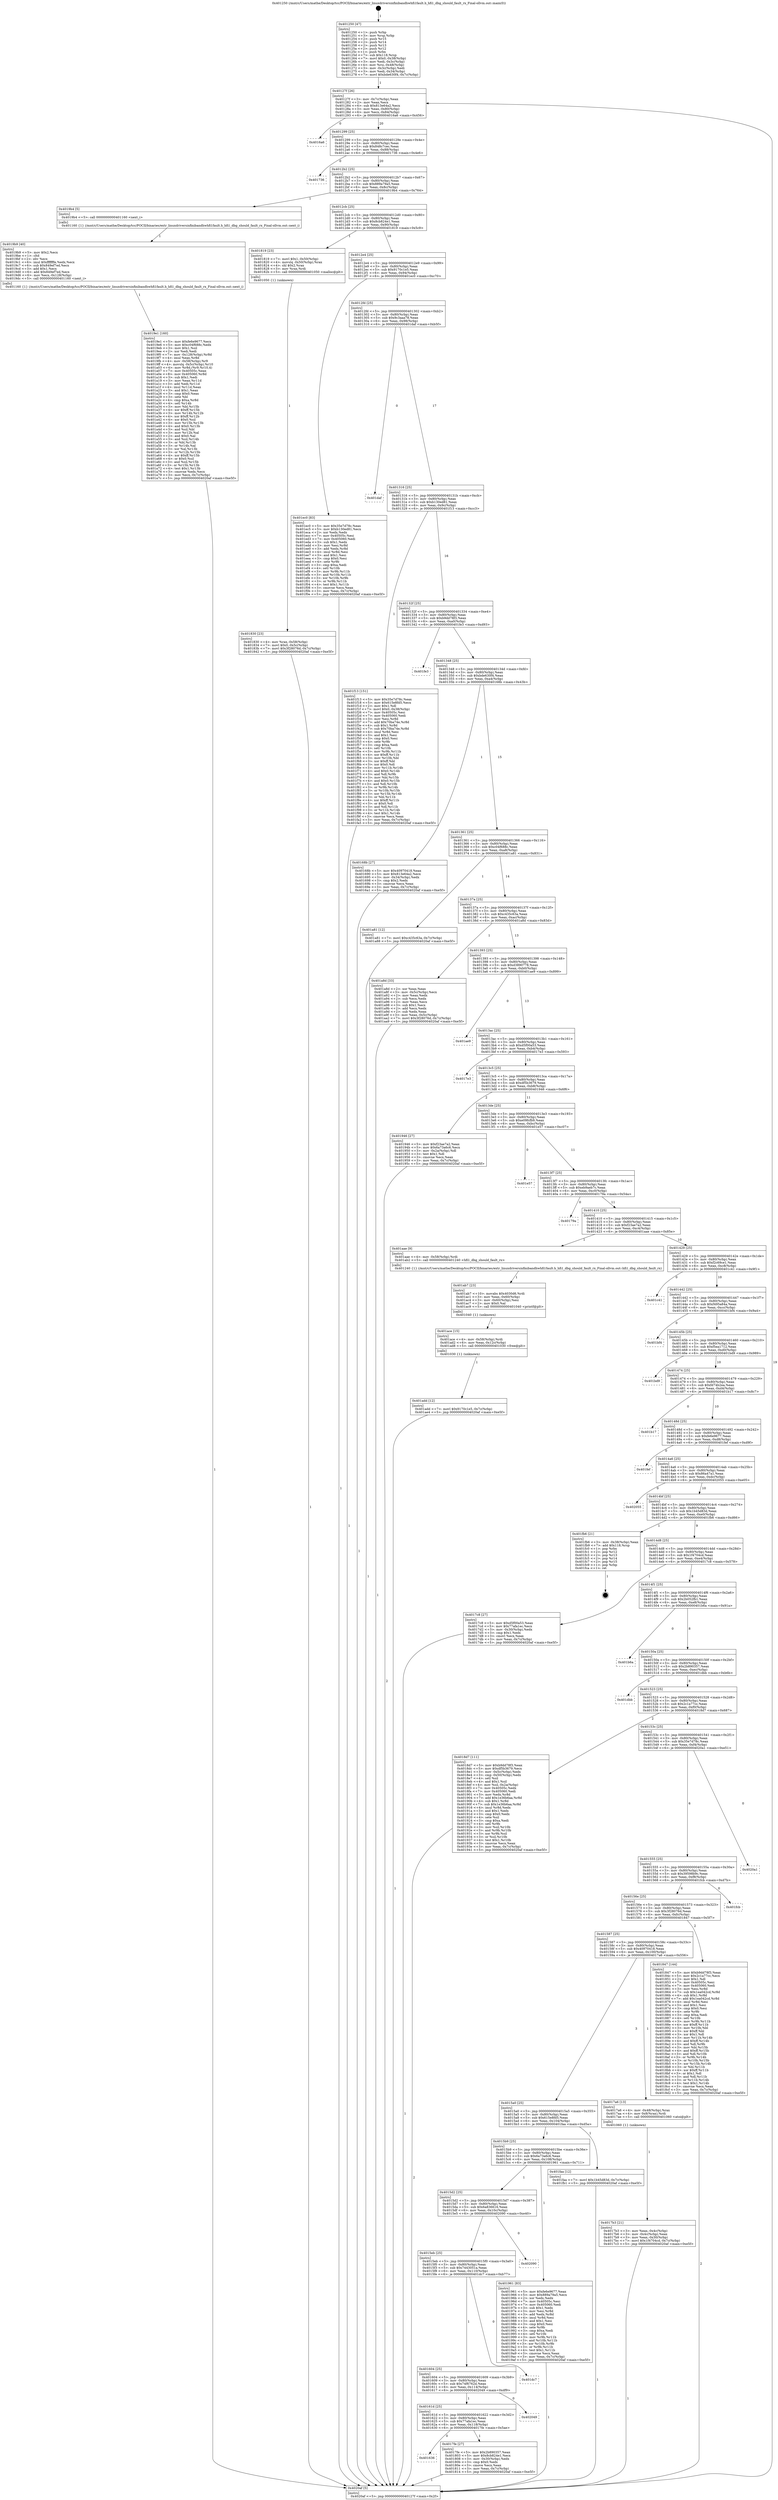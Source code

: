 digraph "0x401250" {
  label = "0x401250 (/mnt/c/Users/mathe/Desktop/tcc/POCII/binaries/extr_linuxdriversinfinibandhwhfi1fault.h_hfi1_dbg_should_fault_rx_Final-ollvm.out::main(0))"
  labelloc = "t"
  node[shape=record]

  Entry [label="",width=0.3,height=0.3,shape=circle,fillcolor=black,style=filled]
  "0x40127f" [label="{
     0x40127f [26]\l
     | [instrs]\l
     &nbsp;&nbsp;0x40127f \<+3\>: mov -0x7c(%rbp),%eax\l
     &nbsp;&nbsp;0x401282 \<+2\>: mov %eax,%ecx\l
     &nbsp;&nbsp;0x401284 \<+6\>: sub $0x813e64a2,%ecx\l
     &nbsp;&nbsp;0x40128a \<+3\>: mov %eax,-0x80(%rbp)\l
     &nbsp;&nbsp;0x40128d \<+6\>: mov %ecx,-0x84(%rbp)\l
     &nbsp;&nbsp;0x401293 \<+6\>: je 00000000004016a6 \<main+0x456\>\l
  }"]
  "0x4016a6" [label="{
     0x4016a6\l
  }", style=dashed]
  "0x401299" [label="{
     0x401299 [25]\l
     | [instrs]\l
     &nbsp;&nbsp;0x401299 \<+5\>: jmp 000000000040129e \<main+0x4e\>\l
     &nbsp;&nbsp;0x40129e \<+3\>: mov -0x80(%rbp),%eax\l
     &nbsp;&nbsp;0x4012a1 \<+5\>: sub $0x848c7cec,%eax\l
     &nbsp;&nbsp;0x4012a6 \<+6\>: mov %eax,-0x88(%rbp)\l
     &nbsp;&nbsp;0x4012ac \<+6\>: je 0000000000401736 \<main+0x4e6\>\l
  }"]
  Exit [label="",width=0.3,height=0.3,shape=circle,fillcolor=black,style=filled,peripheries=2]
  "0x401736" [label="{
     0x401736\l
  }", style=dashed]
  "0x4012b2" [label="{
     0x4012b2 [25]\l
     | [instrs]\l
     &nbsp;&nbsp;0x4012b2 \<+5\>: jmp 00000000004012b7 \<main+0x67\>\l
     &nbsp;&nbsp;0x4012b7 \<+3\>: mov -0x80(%rbp),%eax\l
     &nbsp;&nbsp;0x4012ba \<+5\>: sub $0x889a79a5,%eax\l
     &nbsp;&nbsp;0x4012bf \<+6\>: mov %eax,-0x8c(%rbp)\l
     &nbsp;&nbsp;0x4012c5 \<+6\>: je 00000000004019b4 \<main+0x764\>\l
  }"]
  "0x401add" [label="{
     0x401add [12]\l
     | [instrs]\l
     &nbsp;&nbsp;0x401add \<+7\>: movl $0x9170c1e5,-0x7c(%rbp)\l
     &nbsp;&nbsp;0x401ae4 \<+5\>: jmp 00000000004020af \<main+0xe5f\>\l
  }"]
  "0x4019b4" [label="{
     0x4019b4 [5]\l
     | [instrs]\l
     &nbsp;&nbsp;0x4019b4 \<+5\>: call 0000000000401160 \<next_i\>\l
     | [calls]\l
     &nbsp;&nbsp;0x401160 \{1\} (/mnt/c/Users/mathe/Desktop/tcc/POCII/binaries/extr_linuxdriversinfinibandhwhfi1fault.h_hfi1_dbg_should_fault_rx_Final-ollvm.out::next_i)\l
  }"]
  "0x4012cb" [label="{
     0x4012cb [25]\l
     | [instrs]\l
     &nbsp;&nbsp;0x4012cb \<+5\>: jmp 00000000004012d0 \<main+0x80\>\l
     &nbsp;&nbsp;0x4012d0 \<+3\>: mov -0x80(%rbp),%eax\l
     &nbsp;&nbsp;0x4012d3 \<+5\>: sub $0x8cb824e1,%eax\l
     &nbsp;&nbsp;0x4012d8 \<+6\>: mov %eax,-0x90(%rbp)\l
     &nbsp;&nbsp;0x4012de \<+6\>: je 0000000000401819 \<main+0x5c9\>\l
  }"]
  "0x401ace" [label="{
     0x401ace [15]\l
     | [instrs]\l
     &nbsp;&nbsp;0x401ace \<+4\>: mov -0x58(%rbp),%rdi\l
     &nbsp;&nbsp;0x401ad2 \<+6\>: mov %eax,-0x12c(%rbp)\l
     &nbsp;&nbsp;0x401ad8 \<+5\>: call 0000000000401030 \<free@plt\>\l
     | [calls]\l
     &nbsp;&nbsp;0x401030 \{1\} (unknown)\l
  }"]
  "0x401819" [label="{
     0x401819 [23]\l
     | [instrs]\l
     &nbsp;&nbsp;0x401819 \<+7\>: movl $0x1,-0x50(%rbp)\l
     &nbsp;&nbsp;0x401820 \<+4\>: movslq -0x50(%rbp),%rax\l
     &nbsp;&nbsp;0x401824 \<+4\>: shl $0x2,%rax\l
     &nbsp;&nbsp;0x401828 \<+3\>: mov %rax,%rdi\l
     &nbsp;&nbsp;0x40182b \<+5\>: call 0000000000401050 \<malloc@plt\>\l
     | [calls]\l
     &nbsp;&nbsp;0x401050 \{1\} (unknown)\l
  }"]
  "0x4012e4" [label="{
     0x4012e4 [25]\l
     | [instrs]\l
     &nbsp;&nbsp;0x4012e4 \<+5\>: jmp 00000000004012e9 \<main+0x99\>\l
     &nbsp;&nbsp;0x4012e9 \<+3\>: mov -0x80(%rbp),%eax\l
     &nbsp;&nbsp;0x4012ec \<+5\>: sub $0x9170c1e5,%eax\l
     &nbsp;&nbsp;0x4012f1 \<+6\>: mov %eax,-0x94(%rbp)\l
     &nbsp;&nbsp;0x4012f7 \<+6\>: je 0000000000401ec0 \<main+0xc70\>\l
  }"]
  "0x401ab7" [label="{
     0x401ab7 [23]\l
     | [instrs]\l
     &nbsp;&nbsp;0x401ab7 \<+10\>: movabs $0x4030d6,%rdi\l
     &nbsp;&nbsp;0x401ac1 \<+3\>: mov %eax,-0x60(%rbp)\l
     &nbsp;&nbsp;0x401ac4 \<+3\>: mov -0x60(%rbp),%esi\l
     &nbsp;&nbsp;0x401ac7 \<+2\>: mov $0x0,%al\l
     &nbsp;&nbsp;0x401ac9 \<+5\>: call 0000000000401040 \<printf@plt\>\l
     | [calls]\l
     &nbsp;&nbsp;0x401040 \{1\} (unknown)\l
  }"]
  "0x401ec0" [label="{
     0x401ec0 [83]\l
     | [instrs]\l
     &nbsp;&nbsp;0x401ec0 \<+5\>: mov $0x35e7d78c,%eax\l
     &nbsp;&nbsp;0x401ec5 \<+5\>: mov $0xb130ed81,%ecx\l
     &nbsp;&nbsp;0x401eca \<+2\>: xor %edx,%edx\l
     &nbsp;&nbsp;0x401ecc \<+7\>: mov 0x40505c,%esi\l
     &nbsp;&nbsp;0x401ed3 \<+7\>: mov 0x405060,%edi\l
     &nbsp;&nbsp;0x401eda \<+3\>: sub $0x1,%edx\l
     &nbsp;&nbsp;0x401edd \<+3\>: mov %esi,%r8d\l
     &nbsp;&nbsp;0x401ee0 \<+3\>: add %edx,%r8d\l
     &nbsp;&nbsp;0x401ee3 \<+4\>: imul %r8d,%esi\l
     &nbsp;&nbsp;0x401ee7 \<+3\>: and $0x1,%esi\l
     &nbsp;&nbsp;0x401eea \<+3\>: cmp $0x0,%esi\l
     &nbsp;&nbsp;0x401eed \<+4\>: sete %r9b\l
     &nbsp;&nbsp;0x401ef1 \<+3\>: cmp $0xa,%edi\l
     &nbsp;&nbsp;0x401ef4 \<+4\>: setl %r10b\l
     &nbsp;&nbsp;0x401ef8 \<+3\>: mov %r9b,%r11b\l
     &nbsp;&nbsp;0x401efb \<+3\>: and %r10b,%r11b\l
     &nbsp;&nbsp;0x401efe \<+3\>: xor %r10b,%r9b\l
     &nbsp;&nbsp;0x401f01 \<+3\>: or %r9b,%r11b\l
     &nbsp;&nbsp;0x401f04 \<+4\>: test $0x1,%r11b\l
     &nbsp;&nbsp;0x401f08 \<+3\>: cmovne %ecx,%eax\l
     &nbsp;&nbsp;0x401f0b \<+3\>: mov %eax,-0x7c(%rbp)\l
     &nbsp;&nbsp;0x401f0e \<+5\>: jmp 00000000004020af \<main+0xe5f\>\l
  }"]
  "0x4012fd" [label="{
     0x4012fd [25]\l
     | [instrs]\l
     &nbsp;&nbsp;0x4012fd \<+5\>: jmp 0000000000401302 \<main+0xb2\>\l
     &nbsp;&nbsp;0x401302 \<+3\>: mov -0x80(%rbp),%eax\l
     &nbsp;&nbsp;0x401305 \<+5\>: sub $0x9c3aaa78,%eax\l
     &nbsp;&nbsp;0x40130a \<+6\>: mov %eax,-0x98(%rbp)\l
     &nbsp;&nbsp;0x401310 \<+6\>: je 0000000000401daf \<main+0xb5f\>\l
  }"]
  "0x4019e1" [label="{
     0x4019e1 [160]\l
     | [instrs]\l
     &nbsp;&nbsp;0x4019e1 \<+5\>: mov $0xfe6e9677,%ecx\l
     &nbsp;&nbsp;0x4019e6 \<+5\>: mov $0xc04f688c,%edx\l
     &nbsp;&nbsp;0x4019eb \<+3\>: mov $0x1,%sil\l
     &nbsp;&nbsp;0x4019ee \<+2\>: xor %edi,%edi\l
     &nbsp;&nbsp;0x4019f0 \<+7\>: mov -0x128(%rbp),%r8d\l
     &nbsp;&nbsp;0x4019f7 \<+4\>: imul %eax,%r8d\l
     &nbsp;&nbsp;0x4019fb \<+4\>: mov -0x58(%rbp),%r9\l
     &nbsp;&nbsp;0x4019ff \<+4\>: movslq -0x5c(%rbp),%r10\l
     &nbsp;&nbsp;0x401a03 \<+4\>: mov %r8d,(%r9,%r10,4)\l
     &nbsp;&nbsp;0x401a07 \<+7\>: mov 0x40505c,%eax\l
     &nbsp;&nbsp;0x401a0e \<+8\>: mov 0x405060,%r8d\l
     &nbsp;&nbsp;0x401a16 \<+3\>: sub $0x1,%edi\l
     &nbsp;&nbsp;0x401a19 \<+3\>: mov %eax,%r11d\l
     &nbsp;&nbsp;0x401a1c \<+3\>: add %edi,%r11d\l
     &nbsp;&nbsp;0x401a1f \<+4\>: imul %r11d,%eax\l
     &nbsp;&nbsp;0x401a23 \<+3\>: and $0x1,%eax\l
     &nbsp;&nbsp;0x401a26 \<+3\>: cmp $0x0,%eax\l
     &nbsp;&nbsp;0x401a29 \<+3\>: sete %bl\l
     &nbsp;&nbsp;0x401a2c \<+4\>: cmp $0xa,%r8d\l
     &nbsp;&nbsp;0x401a30 \<+4\>: setl %r14b\l
     &nbsp;&nbsp;0x401a34 \<+3\>: mov %bl,%r15b\l
     &nbsp;&nbsp;0x401a37 \<+4\>: xor $0xff,%r15b\l
     &nbsp;&nbsp;0x401a3b \<+3\>: mov %r14b,%r12b\l
     &nbsp;&nbsp;0x401a3e \<+4\>: xor $0xff,%r12b\l
     &nbsp;&nbsp;0x401a42 \<+4\>: xor $0x0,%sil\l
     &nbsp;&nbsp;0x401a46 \<+3\>: mov %r15b,%r13b\l
     &nbsp;&nbsp;0x401a49 \<+4\>: and $0x0,%r13b\l
     &nbsp;&nbsp;0x401a4d \<+3\>: and %sil,%bl\l
     &nbsp;&nbsp;0x401a50 \<+3\>: mov %r12b,%al\l
     &nbsp;&nbsp;0x401a53 \<+2\>: and $0x0,%al\l
     &nbsp;&nbsp;0x401a55 \<+3\>: and %sil,%r14b\l
     &nbsp;&nbsp;0x401a58 \<+3\>: or %bl,%r13b\l
     &nbsp;&nbsp;0x401a5b \<+3\>: or %r14b,%al\l
     &nbsp;&nbsp;0x401a5e \<+3\>: xor %al,%r13b\l
     &nbsp;&nbsp;0x401a61 \<+3\>: or %r12b,%r15b\l
     &nbsp;&nbsp;0x401a64 \<+4\>: xor $0xff,%r15b\l
     &nbsp;&nbsp;0x401a68 \<+4\>: or $0x0,%sil\l
     &nbsp;&nbsp;0x401a6c \<+3\>: and %sil,%r15b\l
     &nbsp;&nbsp;0x401a6f \<+3\>: or %r15b,%r13b\l
     &nbsp;&nbsp;0x401a72 \<+4\>: test $0x1,%r13b\l
     &nbsp;&nbsp;0x401a76 \<+3\>: cmovne %edx,%ecx\l
     &nbsp;&nbsp;0x401a79 \<+3\>: mov %ecx,-0x7c(%rbp)\l
     &nbsp;&nbsp;0x401a7c \<+5\>: jmp 00000000004020af \<main+0xe5f\>\l
  }"]
  "0x401daf" [label="{
     0x401daf\l
  }", style=dashed]
  "0x401316" [label="{
     0x401316 [25]\l
     | [instrs]\l
     &nbsp;&nbsp;0x401316 \<+5\>: jmp 000000000040131b \<main+0xcb\>\l
     &nbsp;&nbsp;0x40131b \<+3\>: mov -0x80(%rbp),%eax\l
     &nbsp;&nbsp;0x40131e \<+5\>: sub $0xb130ed81,%eax\l
     &nbsp;&nbsp;0x401323 \<+6\>: mov %eax,-0x9c(%rbp)\l
     &nbsp;&nbsp;0x401329 \<+6\>: je 0000000000401f13 \<main+0xcc3\>\l
  }"]
  "0x4019b9" [label="{
     0x4019b9 [40]\l
     | [instrs]\l
     &nbsp;&nbsp;0x4019b9 \<+5\>: mov $0x2,%ecx\l
     &nbsp;&nbsp;0x4019be \<+1\>: cltd\l
     &nbsp;&nbsp;0x4019bf \<+2\>: idiv %ecx\l
     &nbsp;&nbsp;0x4019c1 \<+6\>: imul $0xfffffffe,%edx,%ecx\l
     &nbsp;&nbsp;0x4019c7 \<+6\>: sub $0x849ef7ed,%ecx\l
     &nbsp;&nbsp;0x4019cd \<+3\>: add $0x1,%ecx\l
     &nbsp;&nbsp;0x4019d0 \<+6\>: add $0x849ef7ed,%ecx\l
     &nbsp;&nbsp;0x4019d6 \<+6\>: mov %ecx,-0x128(%rbp)\l
     &nbsp;&nbsp;0x4019dc \<+5\>: call 0000000000401160 \<next_i\>\l
     | [calls]\l
     &nbsp;&nbsp;0x401160 \{1\} (/mnt/c/Users/mathe/Desktop/tcc/POCII/binaries/extr_linuxdriversinfinibandhwhfi1fault.h_hfi1_dbg_should_fault_rx_Final-ollvm.out::next_i)\l
  }"]
  "0x401f13" [label="{
     0x401f13 [151]\l
     | [instrs]\l
     &nbsp;&nbsp;0x401f13 \<+5\>: mov $0x35e7d78c,%eax\l
     &nbsp;&nbsp;0x401f18 \<+5\>: mov $0x615e8fd5,%ecx\l
     &nbsp;&nbsp;0x401f1d \<+2\>: mov $0x1,%dl\l
     &nbsp;&nbsp;0x401f1f \<+7\>: movl $0x0,-0x38(%rbp)\l
     &nbsp;&nbsp;0x401f26 \<+7\>: mov 0x40505c,%esi\l
     &nbsp;&nbsp;0x401f2d \<+7\>: mov 0x405060,%edi\l
     &nbsp;&nbsp;0x401f34 \<+3\>: mov %esi,%r8d\l
     &nbsp;&nbsp;0x401f37 \<+7\>: add $0x70ba74e,%r8d\l
     &nbsp;&nbsp;0x401f3e \<+4\>: sub $0x1,%r8d\l
     &nbsp;&nbsp;0x401f42 \<+7\>: sub $0x70ba74e,%r8d\l
     &nbsp;&nbsp;0x401f49 \<+4\>: imul %r8d,%esi\l
     &nbsp;&nbsp;0x401f4d \<+3\>: and $0x1,%esi\l
     &nbsp;&nbsp;0x401f50 \<+3\>: cmp $0x0,%esi\l
     &nbsp;&nbsp;0x401f53 \<+4\>: sete %r9b\l
     &nbsp;&nbsp;0x401f57 \<+3\>: cmp $0xa,%edi\l
     &nbsp;&nbsp;0x401f5a \<+4\>: setl %r10b\l
     &nbsp;&nbsp;0x401f5e \<+3\>: mov %r9b,%r11b\l
     &nbsp;&nbsp;0x401f61 \<+4\>: xor $0xff,%r11b\l
     &nbsp;&nbsp;0x401f65 \<+3\>: mov %r10b,%bl\l
     &nbsp;&nbsp;0x401f68 \<+3\>: xor $0xff,%bl\l
     &nbsp;&nbsp;0x401f6b \<+3\>: xor $0x0,%dl\l
     &nbsp;&nbsp;0x401f6e \<+3\>: mov %r11b,%r14b\l
     &nbsp;&nbsp;0x401f71 \<+4\>: and $0x0,%r14b\l
     &nbsp;&nbsp;0x401f75 \<+3\>: and %dl,%r9b\l
     &nbsp;&nbsp;0x401f78 \<+3\>: mov %bl,%r15b\l
     &nbsp;&nbsp;0x401f7b \<+4\>: and $0x0,%r15b\l
     &nbsp;&nbsp;0x401f7f \<+3\>: and %dl,%r10b\l
     &nbsp;&nbsp;0x401f82 \<+3\>: or %r9b,%r14b\l
     &nbsp;&nbsp;0x401f85 \<+3\>: or %r10b,%r15b\l
     &nbsp;&nbsp;0x401f88 \<+3\>: xor %r15b,%r14b\l
     &nbsp;&nbsp;0x401f8b \<+3\>: or %bl,%r11b\l
     &nbsp;&nbsp;0x401f8e \<+4\>: xor $0xff,%r11b\l
     &nbsp;&nbsp;0x401f92 \<+3\>: or $0x0,%dl\l
     &nbsp;&nbsp;0x401f95 \<+3\>: and %dl,%r11b\l
     &nbsp;&nbsp;0x401f98 \<+3\>: or %r11b,%r14b\l
     &nbsp;&nbsp;0x401f9b \<+4\>: test $0x1,%r14b\l
     &nbsp;&nbsp;0x401f9f \<+3\>: cmovne %ecx,%eax\l
     &nbsp;&nbsp;0x401fa2 \<+3\>: mov %eax,-0x7c(%rbp)\l
     &nbsp;&nbsp;0x401fa5 \<+5\>: jmp 00000000004020af \<main+0xe5f\>\l
  }"]
  "0x40132f" [label="{
     0x40132f [25]\l
     | [instrs]\l
     &nbsp;&nbsp;0x40132f \<+5\>: jmp 0000000000401334 \<main+0xe4\>\l
     &nbsp;&nbsp;0x401334 \<+3\>: mov -0x80(%rbp),%eax\l
     &nbsp;&nbsp;0x401337 \<+5\>: sub $0xb9dd78f3,%eax\l
     &nbsp;&nbsp;0x40133c \<+6\>: mov %eax,-0xa0(%rbp)\l
     &nbsp;&nbsp;0x401342 \<+6\>: je 0000000000401fe3 \<main+0xd93\>\l
  }"]
  "0x401830" [label="{
     0x401830 [23]\l
     | [instrs]\l
     &nbsp;&nbsp;0x401830 \<+4\>: mov %rax,-0x58(%rbp)\l
     &nbsp;&nbsp;0x401834 \<+7\>: movl $0x0,-0x5c(%rbp)\l
     &nbsp;&nbsp;0x40183b \<+7\>: movl $0x3f28076d,-0x7c(%rbp)\l
     &nbsp;&nbsp;0x401842 \<+5\>: jmp 00000000004020af \<main+0xe5f\>\l
  }"]
  "0x401fe3" [label="{
     0x401fe3\l
  }", style=dashed]
  "0x401348" [label="{
     0x401348 [25]\l
     | [instrs]\l
     &nbsp;&nbsp;0x401348 \<+5\>: jmp 000000000040134d \<main+0xfd\>\l
     &nbsp;&nbsp;0x40134d \<+3\>: mov -0x80(%rbp),%eax\l
     &nbsp;&nbsp;0x401350 \<+5\>: sub $0xbde630f4,%eax\l
     &nbsp;&nbsp;0x401355 \<+6\>: mov %eax,-0xa4(%rbp)\l
     &nbsp;&nbsp;0x40135b \<+6\>: je 000000000040168b \<main+0x43b\>\l
  }"]
  "0x401636" [label="{
     0x401636\l
  }", style=dashed]
  "0x40168b" [label="{
     0x40168b [27]\l
     | [instrs]\l
     &nbsp;&nbsp;0x40168b \<+5\>: mov $0x40970418,%eax\l
     &nbsp;&nbsp;0x401690 \<+5\>: mov $0x813e64a2,%ecx\l
     &nbsp;&nbsp;0x401695 \<+3\>: mov -0x34(%rbp),%edx\l
     &nbsp;&nbsp;0x401698 \<+3\>: cmp $0x2,%edx\l
     &nbsp;&nbsp;0x40169b \<+3\>: cmovne %ecx,%eax\l
     &nbsp;&nbsp;0x40169e \<+3\>: mov %eax,-0x7c(%rbp)\l
     &nbsp;&nbsp;0x4016a1 \<+5\>: jmp 00000000004020af \<main+0xe5f\>\l
  }"]
  "0x401361" [label="{
     0x401361 [25]\l
     | [instrs]\l
     &nbsp;&nbsp;0x401361 \<+5\>: jmp 0000000000401366 \<main+0x116\>\l
     &nbsp;&nbsp;0x401366 \<+3\>: mov -0x80(%rbp),%eax\l
     &nbsp;&nbsp;0x401369 \<+5\>: sub $0xc04f688c,%eax\l
     &nbsp;&nbsp;0x40136e \<+6\>: mov %eax,-0xa8(%rbp)\l
     &nbsp;&nbsp;0x401374 \<+6\>: je 0000000000401a81 \<main+0x831\>\l
  }"]
  "0x4020af" [label="{
     0x4020af [5]\l
     | [instrs]\l
     &nbsp;&nbsp;0x4020af \<+5\>: jmp 000000000040127f \<main+0x2f\>\l
  }"]
  "0x401250" [label="{
     0x401250 [47]\l
     | [instrs]\l
     &nbsp;&nbsp;0x401250 \<+1\>: push %rbp\l
     &nbsp;&nbsp;0x401251 \<+3\>: mov %rsp,%rbp\l
     &nbsp;&nbsp;0x401254 \<+2\>: push %r15\l
     &nbsp;&nbsp;0x401256 \<+2\>: push %r14\l
     &nbsp;&nbsp;0x401258 \<+2\>: push %r13\l
     &nbsp;&nbsp;0x40125a \<+2\>: push %r12\l
     &nbsp;&nbsp;0x40125c \<+1\>: push %rbx\l
     &nbsp;&nbsp;0x40125d \<+7\>: sub $0x118,%rsp\l
     &nbsp;&nbsp;0x401264 \<+7\>: movl $0x0,-0x38(%rbp)\l
     &nbsp;&nbsp;0x40126b \<+3\>: mov %edi,-0x3c(%rbp)\l
     &nbsp;&nbsp;0x40126e \<+4\>: mov %rsi,-0x48(%rbp)\l
     &nbsp;&nbsp;0x401272 \<+3\>: mov -0x3c(%rbp),%edi\l
     &nbsp;&nbsp;0x401275 \<+3\>: mov %edi,-0x34(%rbp)\l
     &nbsp;&nbsp;0x401278 \<+7\>: movl $0xbde630f4,-0x7c(%rbp)\l
  }"]
  "0x4017fe" [label="{
     0x4017fe [27]\l
     | [instrs]\l
     &nbsp;&nbsp;0x4017fe \<+5\>: mov $0x2b890357,%eax\l
     &nbsp;&nbsp;0x401803 \<+5\>: mov $0x8cb824e1,%ecx\l
     &nbsp;&nbsp;0x401808 \<+3\>: mov -0x30(%rbp),%edx\l
     &nbsp;&nbsp;0x40180b \<+3\>: cmp $0x0,%edx\l
     &nbsp;&nbsp;0x40180e \<+3\>: cmove %ecx,%eax\l
     &nbsp;&nbsp;0x401811 \<+3\>: mov %eax,-0x7c(%rbp)\l
     &nbsp;&nbsp;0x401814 \<+5\>: jmp 00000000004020af \<main+0xe5f\>\l
  }"]
  "0x401a81" [label="{
     0x401a81 [12]\l
     | [instrs]\l
     &nbsp;&nbsp;0x401a81 \<+7\>: movl $0xc435c63a,-0x7c(%rbp)\l
     &nbsp;&nbsp;0x401a88 \<+5\>: jmp 00000000004020af \<main+0xe5f\>\l
  }"]
  "0x40137a" [label="{
     0x40137a [25]\l
     | [instrs]\l
     &nbsp;&nbsp;0x40137a \<+5\>: jmp 000000000040137f \<main+0x12f\>\l
     &nbsp;&nbsp;0x40137f \<+3\>: mov -0x80(%rbp),%eax\l
     &nbsp;&nbsp;0x401382 \<+5\>: sub $0xc435c63a,%eax\l
     &nbsp;&nbsp;0x401387 \<+6\>: mov %eax,-0xac(%rbp)\l
     &nbsp;&nbsp;0x40138d \<+6\>: je 0000000000401a8d \<main+0x83d\>\l
  }"]
  "0x40161d" [label="{
     0x40161d [25]\l
     | [instrs]\l
     &nbsp;&nbsp;0x40161d \<+5\>: jmp 0000000000401622 \<main+0x3d2\>\l
     &nbsp;&nbsp;0x401622 \<+3\>: mov -0x80(%rbp),%eax\l
     &nbsp;&nbsp;0x401625 \<+5\>: sub $0x77afa1ec,%eax\l
     &nbsp;&nbsp;0x40162a \<+6\>: mov %eax,-0x118(%rbp)\l
     &nbsp;&nbsp;0x401630 \<+6\>: je 00000000004017fe \<main+0x5ae\>\l
  }"]
  "0x401a8d" [label="{
     0x401a8d [33]\l
     | [instrs]\l
     &nbsp;&nbsp;0x401a8d \<+2\>: xor %eax,%eax\l
     &nbsp;&nbsp;0x401a8f \<+3\>: mov -0x5c(%rbp),%ecx\l
     &nbsp;&nbsp;0x401a92 \<+2\>: mov %eax,%edx\l
     &nbsp;&nbsp;0x401a94 \<+2\>: sub %ecx,%edx\l
     &nbsp;&nbsp;0x401a96 \<+2\>: mov %eax,%ecx\l
     &nbsp;&nbsp;0x401a98 \<+3\>: sub $0x1,%ecx\l
     &nbsp;&nbsp;0x401a9b \<+2\>: add %ecx,%edx\l
     &nbsp;&nbsp;0x401a9d \<+2\>: sub %edx,%eax\l
     &nbsp;&nbsp;0x401a9f \<+3\>: mov %eax,-0x5c(%rbp)\l
     &nbsp;&nbsp;0x401aa2 \<+7\>: movl $0x3f28076d,-0x7c(%rbp)\l
     &nbsp;&nbsp;0x401aa9 \<+5\>: jmp 00000000004020af \<main+0xe5f\>\l
  }"]
  "0x401393" [label="{
     0x401393 [25]\l
     | [instrs]\l
     &nbsp;&nbsp;0x401393 \<+5\>: jmp 0000000000401398 \<main+0x148\>\l
     &nbsp;&nbsp;0x401398 \<+3\>: mov -0x80(%rbp),%eax\l
     &nbsp;&nbsp;0x40139b \<+5\>: sub $0xd3890778,%eax\l
     &nbsp;&nbsp;0x4013a0 \<+6\>: mov %eax,-0xb0(%rbp)\l
     &nbsp;&nbsp;0x4013a6 \<+6\>: je 0000000000401ae9 \<main+0x899\>\l
  }"]
  "0x402049" [label="{
     0x402049\l
  }", style=dashed]
  "0x401ae9" [label="{
     0x401ae9\l
  }", style=dashed]
  "0x4013ac" [label="{
     0x4013ac [25]\l
     | [instrs]\l
     &nbsp;&nbsp;0x4013ac \<+5\>: jmp 00000000004013b1 \<main+0x161\>\l
     &nbsp;&nbsp;0x4013b1 \<+3\>: mov -0x80(%rbp),%eax\l
     &nbsp;&nbsp;0x4013b4 \<+5\>: sub $0xd5f00a53,%eax\l
     &nbsp;&nbsp;0x4013b9 \<+6\>: mov %eax,-0xb4(%rbp)\l
     &nbsp;&nbsp;0x4013bf \<+6\>: je 00000000004017e3 \<main+0x593\>\l
  }"]
  "0x401604" [label="{
     0x401604 [25]\l
     | [instrs]\l
     &nbsp;&nbsp;0x401604 \<+5\>: jmp 0000000000401609 \<main+0x3b9\>\l
     &nbsp;&nbsp;0x401609 \<+3\>: mov -0x80(%rbp),%eax\l
     &nbsp;&nbsp;0x40160c \<+5\>: sub $0x74f6762d,%eax\l
     &nbsp;&nbsp;0x401611 \<+6\>: mov %eax,-0x114(%rbp)\l
     &nbsp;&nbsp;0x401617 \<+6\>: je 0000000000402049 \<main+0xdf9\>\l
  }"]
  "0x4017e3" [label="{
     0x4017e3\l
  }", style=dashed]
  "0x4013c5" [label="{
     0x4013c5 [25]\l
     | [instrs]\l
     &nbsp;&nbsp;0x4013c5 \<+5\>: jmp 00000000004013ca \<main+0x17a\>\l
     &nbsp;&nbsp;0x4013ca \<+3\>: mov -0x80(%rbp),%eax\l
     &nbsp;&nbsp;0x4013cd \<+5\>: sub $0xdf5b3679,%eax\l
     &nbsp;&nbsp;0x4013d2 \<+6\>: mov %eax,-0xb8(%rbp)\l
     &nbsp;&nbsp;0x4013d8 \<+6\>: je 0000000000401946 \<main+0x6f6\>\l
  }"]
  "0x401dc7" [label="{
     0x401dc7\l
  }", style=dashed]
  "0x401946" [label="{
     0x401946 [27]\l
     | [instrs]\l
     &nbsp;&nbsp;0x401946 \<+5\>: mov $0xf23ae7a2,%eax\l
     &nbsp;&nbsp;0x40194b \<+5\>: mov $0x6a73a6c6,%ecx\l
     &nbsp;&nbsp;0x401950 \<+3\>: mov -0x2a(%rbp),%dl\l
     &nbsp;&nbsp;0x401953 \<+3\>: test $0x1,%dl\l
     &nbsp;&nbsp;0x401956 \<+3\>: cmovne %ecx,%eax\l
     &nbsp;&nbsp;0x401959 \<+3\>: mov %eax,-0x7c(%rbp)\l
     &nbsp;&nbsp;0x40195c \<+5\>: jmp 00000000004020af \<main+0xe5f\>\l
  }"]
  "0x4013de" [label="{
     0x4013de [25]\l
     | [instrs]\l
     &nbsp;&nbsp;0x4013de \<+5\>: jmp 00000000004013e3 \<main+0x193\>\l
     &nbsp;&nbsp;0x4013e3 \<+3\>: mov -0x80(%rbp),%eax\l
     &nbsp;&nbsp;0x4013e6 \<+5\>: sub $0xe09fcfb9,%eax\l
     &nbsp;&nbsp;0x4013eb \<+6\>: mov %eax,-0xbc(%rbp)\l
     &nbsp;&nbsp;0x4013f1 \<+6\>: je 0000000000401e57 \<main+0xc07\>\l
  }"]
  "0x4015eb" [label="{
     0x4015eb [25]\l
     | [instrs]\l
     &nbsp;&nbsp;0x4015eb \<+5\>: jmp 00000000004015f0 \<main+0x3a0\>\l
     &nbsp;&nbsp;0x4015f0 \<+3\>: mov -0x80(%rbp),%eax\l
     &nbsp;&nbsp;0x4015f3 \<+5\>: sub $0x7443051a,%eax\l
     &nbsp;&nbsp;0x4015f8 \<+6\>: mov %eax,-0x110(%rbp)\l
     &nbsp;&nbsp;0x4015fe \<+6\>: je 0000000000401dc7 \<main+0xb77\>\l
  }"]
  "0x401e57" [label="{
     0x401e57\l
  }", style=dashed]
  "0x4013f7" [label="{
     0x4013f7 [25]\l
     | [instrs]\l
     &nbsp;&nbsp;0x4013f7 \<+5\>: jmp 00000000004013fc \<main+0x1ac\>\l
     &nbsp;&nbsp;0x4013fc \<+3\>: mov -0x80(%rbp),%eax\l
     &nbsp;&nbsp;0x4013ff \<+5\>: sub $0xeb9aeb7c,%eax\l
     &nbsp;&nbsp;0x401404 \<+6\>: mov %eax,-0xc0(%rbp)\l
     &nbsp;&nbsp;0x40140a \<+6\>: je 000000000040179a \<main+0x54a\>\l
  }"]
  "0x402090" [label="{
     0x402090\l
  }", style=dashed]
  "0x40179a" [label="{
     0x40179a\l
  }", style=dashed]
  "0x401410" [label="{
     0x401410 [25]\l
     | [instrs]\l
     &nbsp;&nbsp;0x401410 \<+5\>: jmp 0000000000401415 \<main+0x1c5\>\l
     &nbsp;&nbsp;0x401415 \<+3\>: mov -0x80(%rbp),%eax\l
     &nbsp;&nbsp;0x401418 \<+5\>: sub $0xf23ae7a2,%eax\l
     &nbsp;&nbsp;0x40141d \<+6\>: mov %eax,-0xc4(%rbp)\l
     &nbsp;&nbsp;0x401423 \<+6\>: je 0000000000401aae \<main+0x85e\>\l
  }"]
  "0x4015d2" [label="{
     0x4015d2 [25]\l
     | [instrs]\l
     &nbsp;&nbsp;0x4015d2 \<+5\>: jmp 00000000004015d7 \<main+0x387\>\l
     &nbsp;&nbsp;0x4015d7 \<+3\>: mov -0x80(%rbp),%eax\l
     &nbsp;&nbsp;0x4015da \<+5\>: sub $0x6a836616,%eax\l
     &nbsp;&nbsp;0x4015df \<+6\>: mov %eax,-0x10c(%rbp)\l
     &nbsp;&nbsp;0x4015e5 \<+6\>: je 0000000000402090 \<main+0xe40\>\l
  }"]
  "0x401aae" [label="{
     0x401aae [9]\l
     | [instrs]\l
     &nbsp;&nbsp;0x401aae \<+4\>: mov -0x58(%rbp),%rdi\l
     &nbsp;&nbsp;0x401ab2 \<+5\>: call 0000000000401240 \<hfi1_dbg_should_fault_rx\>\l
     | [calls]\l
     &nbsp;&nbsp;0x401240 \{1\} (/mnt/c/Users/mathe/Desktop/tcc/POCII/binaries/extr_linuxdriversinfinibandhwhfi1fault.h_hfi1_dbg_should_fault_rx_Final-ollvm.out::hfi1_dbg_should_fault_rx)\l
  }"]
  "0x401429" [label="{
     0x401429 [25]\l
     | [instrs]\l
     &nbsp;&nbsp;0x401429 \<+5\>: jmp 000000000040142e \<main+0x1de\>\l
     &nbsp;&nbsp;0x40142e \<+3\>: mov -0x80(%rbp),%eax\l
     &nbsp;&nbsp;0x401431 \<+5\>: sub $0xf2c69ce1,%eax\l
     &nbsp;&nbsp;0x401436 \<+6\>: mov %eax,-0xc8(%rbp)\l
     &nbsp;&nbsp;0x40143c \<+6\>: je 0000000000401c41 \<main+0x9f1\>\l
  }"]
  "0x401961" [label="{
     0x401961 [83]\l
     | [instrs]\l
     &nbsp;&nbsp;0x401961 \<+5\>: mov $0xfe6e9677,%eax\l
     &nbsp;&nbsp;0x401966 \<+5\>: mov $0x889a79a5,%ecx\l
     &nbsp;&nbsp;0x40196b \<+2\>: xor %edx,%edx\l
     &nbsp;&nbsp;0x40196d \<+7\>: mov 0x40505c,%esi\l
     &nbsp;&nbsp;0x401974 \<+7\>: mov 0x405060,%edi\l
     &nbsp;&nbsp;0x40197b \<+3\>: sub $0x1,%edx\l
     &nbsp;&nbsp;0x40197e \<+3\>: mov %esi,%r8d\l
     &nbsp;&nbsp;0x401981 \<+3\>: add %edx,%r8d\l
     &nbsp;&nbsp;0x401984 \<+4\>: imul %r8d,%esi\l
     &nbsp;&nbsp;0x401988 \<+3\>: and $0x1,%esi\l
     &nbsp;&nbsp;0x40198b \<+3\>: cmp $0x0,%esi\l
     &nbsp;&nbsp;0x40198e \<+4\>: sete %r9b\l
     &nbsp;&nbsp;0x401992 \<+3\>: cmp $0xa,%edi\l
     &nbsp;&nbsp;0x401995 \<+4\>: setl %r10b\l
     &nbsp;&nbsp;0x401999 \<+3\>: mov %r9b,%r11b\l
     &nbsp;&nbsp;0x40199c \<+3\>: and %r10b,%r11b\l
     &nbsp;&nbsp;0x40199f \<+3\>: xor %r10b,%r9b\l
     &nbsp;&nbsp;0x4019a2 \<+3\>: or %r9b,%r11b\l
     &nbsp;&nbsp;0x4019a5 \<+4\>: test $0x1,%r11b\l
     &nbsp;&nbsp;0x4019a9 \<+3\>: cmovne %ecx,%eax\l
     &nbsp;&nbsp;0x4019ac \<+3\>: mov %eax,-0x7c(%rbp)\l
     &nbsp;&nbsp;0x4019af \<+5\>: jmp 00000000004020af \<main+0xe5f\>\l
  }"]
  "0x401c41" [label="{
     0x401c41\l
  }", style=dashed]
  "0x401442" [label="{
     0x401442 [25]\l
     | [instrs]\l
     &nbsp;&nbsp;0x401442 \<+5\>: jmp 0000000000401447 \<main+0x1f7\>\l
     &nbsp;&nbsp;0x401447 \<+3\>: mov -0x80(%rbp),%eax\l
     &nbsp;&nbsp;0x40144a \<+5\>: sub $0xf495a84a,%eax\l
     &nbsp;&nbsp;0x40144f \<+6\>: mov %eax,-0xcc(%rbp)\l
     &nbsp;&nbsp;0x401455 \<+6\>: je 0000000000401bf4 \<main+0x9a4\>\l
  }"]
  "0x4015b9" [label="{
     0x4015b9 [25]\l
     | [instrs]\l
     &nbsp;&nbsp;0x4015b9 \<+5\>: jmp 00000000004015be \<main+0x36e\>\l
     &nbsp;&nbsp;0x4015be \<+3\>: mov -0x80(%rbp),%eax\l
     &nbsp;&nbsp;0x4015c1 \<+5\>: sub $0x6a73a6c6,%eax\l
     &nbsp;&nbsp;0x4015c6 \<+6\>: mov %eax,-0x108(%rbp)\l
     &nbsp;&nbsp;0x4015cc \<+6\>: je 0000000000401961 \<main+0x711\>\l
  }"]
  "0x401bf4" [label="{
     0x401bf4\l
  }", style=dashed]
  "0x40145b" [label="{
     0x40145b [25]\l
     | [instrs]\l
     &nbsp;&nbsp;0x40145b \<+5\>: jmp 0000000000401460 \<main+0x210\>\l
     &nbsp;&nbsp;0x401460 \<+3\>: mov -0x80(%rbp),%eax\l
     &nbsp;&nbsp;0x401463 \<+5\>: sub $0xf5ea1712,%eax\l
     &nbsp;&nbsp;0x401468 \<+6\>: mov %eax,-0xd0(%rbp)\l
     &nbsp;&nbsp;0x40146e \<+6\>: je 0000000000401bd9 \<main+0x989\>\l
  }"]
  "0x401faa" [label="{
     0x401faa [12]\l
     | [instrs]\l
     &nbsp;&nbsp;0x401faa \<+7\>: movl $0x1b45d83d,-0x7c(%rbp)\l
     &nbsp;&nbsp;0x401fb1 \<+5\>: jmp 00000000004020af \<main+0xe5f\>\l
  }"]
  "0x401bd9" [label="{
     0x401bd9\l
  }", style=dashed]
  "0x401474" [label="{
     0x401474 [25]\l
     | [instrs]\l
     &nbsp;&nbsp;0x401474 \<+5\>: jmp 0000000000401479 \<main+0x229\>\l
     &nbsp;&nbsp;0x401479 \<+3\>: mov -0x80(%rbp),%eax\l
     &nbsp;&nbsp;0x40147c \<+5\>: sub $0xfd74b2ea,%eax\l
     &nbsp;&nbsp;0x401481 \<+6\>: mov %eax,-0xd4(%rbp)\l
     &nbsp;&nbsp;0x401487 \<+6\>: je 0000000000401b17 \<main+0x8c7\>\l
  }"]
  "0x4017b3" [label="{
     0x4017b3 [21]\l
     | [instrs]\l
     &nbsp;&nbsp;0x4017b3 \<+3\>: mov %eax,-0x4c(%rbp)\l
     &nbsp;&nbsp;0x4017b6 \<+3\>: mov -0x4c(%rbp),%eax\l
     &nbsp;&nbsp;0x4017b9 \<+3\>: mov %eax,-0x30(%rbp)\l
     &nbsp;&nbsp;0x4017bc \<+7\>: movl $0x1f4704cd,-0x7c(%rbp)\l
     &nbsp;&nbsp;0x4017c3 \<+5\>: jmp 00000000004020af \<main+0xe5f\>\l
  }"]
  "0x401b17" [label="{
     0x401b17\l
  }", style=dashed]
  "0x40148d" [label="{
     0x40148d [25]\l
     | [instrs]\l
     &nbsp;&nbsp;0x40148d \<+5\>: jmp 0000000000401492 \<main+0x242\>\l
     &nbsp;&nbsp;0x401492 \<+3\>: mov -0x80(%rbp),%eax\l
     &nbsp;&nbsp;0x401495 \<+5\>: sub $0xfe6e9677,%eax\l
     &nbsp;&nbsp;0x40149a \<+6\>: mov %eax,-0xd8(%rbp)\l
     &nbsp;&nbsp;0x4014a0 \<+6\>: je 0000000000401fef \<main+0xd9f\>\l
  }"]
  "0x4015a0" [label="{
     0x4015a0 [25]\l
     | [instrs]\l
     &nbsp;&nbsp;0x4015a0 \<+5\>: jmp 00000000004015a5 \<main+0x355\>\l
     &nbsp;&nbsp;0x4015a5 \<+3\>: mov -0x80(%rbp),%eax\l
     &nbsp;&nbsp;0x4015a8 \<+5\>: sub $0x615e8fd5,%eax\l
     &nbsp;&nbsp;0x4015ad \<+6\>: mov %eax,-0x104(%rbp)\l
     &nbsp;&nbsp;0x4015b3 \<+6\>: je 0000000000401faa \<main+0xd5a\>\l
  }"]
  "0x401fef" [label="{
     0x401fef\l
  }", style=dashed]
  "0x4014a6" [label="{
     0x4014a6 [25]\l
     | [instrs]\l
     &nbsp;&nbsp;0x4014a6 \<+5\>: jmp 00000000004014ab \<main+0x25b\>\l
     &nbsp;&nbsp;0x4014ab \<+3\>: mov -0x80(%rbp),%eax\l
     &nbsp;&nbsp;0x4014ae \<+5\>: sub $0x86a47a1,%eax\l
     &nbsp;&nbsp;0x4014b3 \<+6\>: mov %eax,-0xdc(%rbp)\l
     &nbsp;&nbsp;0x4014b9 \<+6\>: je 0000000000402055 \<main+0xe05\>\l
  }"]
  "0x4017a6" [label="{
     0x4017a6 [13]\l
     | [instrs]\l
     &nbsp;&nbsp;0x4017a6 \<+4\>: mov -0x48(%rbp),%rax\l
     &nbsp;&nbsp;0x4017aa \<+4\>: mov 0x8(%rax),%rdi\l
     &nbsp;&nbsp;0x4017ae \<+5\>: call 0000000000401060 \<atoi@plt\>\l
     | [calls]\l
     &nbsp;&nbsp;0x401060 \{1\} (unknown)\l
  }"]
  "0x402055" [label="{
     0x402055\l
  }", style=dashed]
  "0x4014bf" [label="{
     0x4014bf [25]\l
     | [instrs]\l
     &nbsp;&nbsp;0x4014bf \<+5\>: jmp 00000000004014c4 \<main+0x274\>\l
     &nbsp;&nbsp;0x4014c4 \<+3\>: mov -0x80(%rbp),%eax\l
     &nbsp;&nbsp;0x4014c7 \<+5\>: sub $0x1b45d83d,%eax\l
     &nbsp;&nbsp;0x4014cc \<+6\>: mov %eax,-0xe0(%rbp)\l
     &nbsp;&nbsp;0x4014d2 \<+6\>: je 0000000000401fb6 \<main+0xd66\>\l
  }"]
  "0x401587" [label="{
     0x401587 [25]\l
     | [instrs]\l
     &nbsp;&nbsp;0x401587 \<+5\>: jmp 000000000040158c \<main+0x33c\>\l
     &nbsp;&nbsp;0x40158c \<+3\>: mov -0x80(%rbp),%eax\l
     &nbsp;&nbsp;0x40158f \<+5\>: sub $0x40970418,%eax\l
     &nbsp;&nbsp;0x401594 \<+6\>: mov %eax,-0x100(%rbp)\l
     &nbsp;&nbsp;0x40159a \<+6\>: je 00000000004017a6 \<main+0x556\>\l
  }"]
  "0x401fb6" [label="{
     0x401fb6 [21]\l
     | [instrs]\l
     &nbsp;&nbsp;0x401fb6 \<+3\>: mov -0x38(%rbp),%eax\l
     &nbsp;&nbsp;0x401fb9 \<+7\>: add $0x118,%rsp\l
     &nbsp;&nbsp;0x401fc0 \<+1\>: pop %rbx\l
     &nbsp;&nbsp;0x401fc1 \<+2\>: pop %r12\l
     &nbsp;&nbsp;0x401fc3 \<+2\>: pop %r13\l
     &nbsp;&nbsp;0x401fc5 \<+2\>: pop %r14\l
     &nbsp;&nbsp;0x401fc7 \<+2\>: pop %r15\l
     &nbsp;&nbsp;0x401fc9 \<+1\>: pop %rbp\l
     &nbsp;&nbsp;0x401fca \<+1\>: ret\l
  }"]
  "0x4014d8" [label="{
     0x4014d8 [25]\l
     | [instrs]\l
     &nbsp;&nbsp;0x4014d8 \<+5\>: jmp 00000000004014dd \<main+0x28d\>\l
     &nbsp;&nbsp;0x4014dd \<+3\>: mov -0x80(%rbp),%eax\l
     &nbsp;&nbsp;0x4014e0 \<+5\>: sub $0x1f4704cd,%eax\l
     &nbsp;&nbsp;0x4014e5 \<+6\>: mov %eax,-0xe4(%rbp)\l
     &nbsp;&nbsp;0x4014eb \<+6\>: je 00000000004017c8 \<main+0x578\>\l
  }"]
  "0x401847" [label="{
     0x401847 [144]\l
     | [instrs]\l
     &nbsp;&nbsp;0x401847 \<+5\>: mov $0xb9dd78f3,%eax\l
     &nbsp;&nbsp;0x40184c \<+5\>: mov $0x2c1a77cc,%ecx\l
     &nbsp;&nbsp;0x401851 \<+2\>: mov $0x1,%dl\l
     &nbsp;&nbsp;0x401853 \<+7\>: mov 0x40505c,%esi\l
     &nbsp;&nbsp;0x40185a \<+7\>: mov 0x405060,%edi\l
     &nbsp;&nbsp;0x401861 \<+3\>: mov %esi,%r8d\l
     &nbsp;&nbsp;0x401864 \<+7\>: sub $0x1ea042cd,%r8d\l
     &nbsp;&nbsp;0x40186b \<+4\>: sub $0x1,%r8d\l
     &nbsp;&nbsp;0x40186f \<+7\>: add $0x1ea042cd,%r8d\l
     &nbsp;&nbsp;0x401876 \<+4\>: imul %r8d,%esi\l
     &nbsp;&nbsp;0x40187a \<+3\>: and $0x1,%esi\l
     &nbsp;&nbsp;0x40187d \<+3\>: cmp $0x0,%esi\l
     &nbsp;&nbsp;0x401880 \<+4\>: sete %r9b\l
     &nbsp;&nbsp;0x401884 \<+3\>: cmp $0xa,%edi\l
     &nbsp;&nbsp;0x401887 \<+4\>: setl %r10b\l
     &nbsp;&nbsp;0x40188b \<+3\>: mov %r9b,%r11b\l
     &nbsp;&nbsp;0x40188e \<+4\>: xor $0xff,%r11b\l
     &nbsp;&nbsp;0x401892 \<+3\>: mov %r10b,%bl\l
     &nbsp;&nbsp;0x401895 \<+3\>: xor $0xff,%bl\l
     &nbsp;&nbsp;0x401898 \<+3\>: xor $0x1,%dl\l
     &nbsp;&nbsp;0x40189b \<+3\>: mov %r11b,%r14b\l
     &nbsp;&nbsp;0x40189e \<+4\>: and $0xff,%r14b\l
     &nbsp;&nbsp;0x4018a2 \<+3\>: and %dl,%r9b\l
     &nbsp;&nbsp;0x4018a5 \<+3\>: mov %bl,%r15b\l
     &nbsp;&nbsp;0x4018a8 \<+4\>: and $0xff,%r15b\l
     &nbsp;&nbsp;0x4018ac \<+3\>: and %dl,%r10b\l
     &nbsp;&nbsp;0x4018af \<+3\>: or %r9b,%r14b\l
     &nbsp;&nbsp;0x4018b2 \<+3\>: or %r10b,%r15b\l
     &nbsp;&nbsp;0x4018b5 \<+3\>: xor %r15b,%r14b\l
     &nbsp;&nbsp;0x4018b8 \<+3\>: or %bl,%r11b\l
     &nbsp;&nbsp;0x4018bb \<+4\>: xor $0xff,%r11b\l
     &nbsp;&nbsp;0x4018bf \<+3\>: or $0x1,%dl\l
     &nbsp;&nbsp;0x4018c2 \<+3\>: and %dl,%r11b\l
     &nbsp;&nbsp;0x4018c5 \<+3\>: or %r11b,%r14b\l
     &nbsp;&nbsp;0x4018c8 \<+4\>: test $0x1,%r14b\l
     &nbsp;&nbsp;0x4018cc \<+3\>: cmovne %ecx,%eax\l
     &nbsp;&nbsp;0x4018cf \<+3\>: mov %eax,-0x7c(%rbp)\l
     &nbsp;&nbsp;0x4018d2 \<+5\>: jmp 00000000004020af \<main+0xe5f\>\l
  }"]
  "0x4017c8" [label="{
     0x4017c8 [27]\l
     | [instrs]\l
     &nbsp;&nbsp;0x4017c8 \<+5\>: mov $0xd5f00a53,%eax\l
     &nbsp;&nbsp;0x4017cd \<+5\>: mov $0x77afa1ec,%ecx\l
     &nbsp;&nbsp;0x4017d2 \<+3\>: mov -0x30(%rbp),%edx\l
     &nbsp;&nbsp;0x4017d5 \<+3\>: cmp $0x1,%edx\l
     &nbsp;&nbsp;0x4017d8 \<+3\>: cmovl %ecx,%eax\l
     &nbsp;&nbsp;0x4017db \<+3\>: mov %eax,-0x7c(%rbp)\l
     &nbsp;&nbsp;0x4017de \<+5\>: jmp 00000000004020af \<main+0xe5f\>\l
  }"]
  "0x4014f1" [label="{
     0x4014f1 [25]\l
     | [instrs]\l
     &nbsp;&nbsp;0x4014f1 \<+5\>: jmp 00000000004014f6 \<main+0x2a6\>\l
     &nbsp;&nbsp;0x4014f6 \<+3\>: mov -0x80(%rbp),%eax\l
     &nbsp;&nbsp;0x4014f9 \<+5\>: sub $0x2b052fb1,%eax\l
     &nbsp;&nbsp;0x4014fe \<+6\>: mov %eax,-0xe8(%rbp)\l
     &nbsp;&nbsp;0x401504 \<+6\>: je 0000000000401b6a \<main+0x91a\>\l
  }"]
  "0x40156e" [label="{
     0x40156e [25]\l
     | [instrs]\l
     &nbsp;&nbsp;0x40156e \<+5\>: jmp 0000000000401573 \<main+0x323\>\l
     &nbsp;&nbsp;0x401573 \<+3\>: mov -0x80(%rbp),%eax\l
     &nbsp;&nbsp;0x401576 \<+5\>: sub $0x3f28076d,%eax\l
     &nbsp;&nbsp;0x40157b \<+6\>: mov %eax,-0xfc(%rbp)\l
     &nbsp;&nbsp;0x401581 \<+6\>: je 0000000000401847 \<main+0x5f7\>\l
  }"]
  "0x401b6a" [label="{
     0x401b6a\l
  }", style=dashed]
  "0x40150a" [label="{
     0x40150a [25]\l
     | [instrs]\l
     &nbsp;&nbsp;0x40150a \<+5\>: jmp 000000000040150f \<main+0x2bf\>\l
     &nbsp;&nbsp;0x40150f \<+3\>: mov -0x80(%rbp),%eax\l
     &nbsp;&nbsp;0x401512 \<+5\>: sub $0x2b890357,%eax\l
     &nbsp;&nbsp;0x401517 \<+6\>: mov %eax,-0xec(%rbp)\l
     &nbsp;&nbsp;0x40151d \<+6\>: je 0000000000401dbb \<main+0xb6b\>\l
  }"]
  "0x401fcb" [label="{
     0x401fcb\l
  }", style=dashed]
  "0x401dbb" [label="{
     0x401dbb\l
  }", style=dashed]
  "0x401523" [label="{
     0x401523 [25]\l
     | [instrs]\l
     &nbsp;&nbsp;0x401523 \<+5\>: jmp 0000000000401528 \<main+0x2d8\>\l
     &nbsp;&nbsp;0x401528 \<+3\>: mov -0x80(%rbp),%eax\l
     &nbsp;&nbsp;0x40152b \<+5\>: sub $0x2c1a77cc,%eax\l
     &nbsp;&nbsp;0x401530 \<+6\>: mov %eax,-0xf0(%rbp)\l
     &nbsp;&nbsp;0x401536 \<+6\>: je 00000000004018d7 \<main+0x687\>\l
  }"]
  "0x401555" [label="{
     0x401555 [25]\l
     | [instrs]\l
     &nbsp;&nbsp;0x401555 \<+5\>: jmp 000000000040155a \<main+0x30a\>\l
     &nbsp;&nbsp;0x40155a \<+3\>: mov -0x80(%rbp),%eax\l
     &nbsp;&nbsp;0x40155d \<+5\>: sub $0x39598b9c,%eax\l
     &nbsp;&nbsp;0x401562 \<+6\>: mov %eax,-0xf8(%rbp)\l
     &nbsp;&nbsp;0x401568 \<+6\>: je 0000000000401fcb \<main+0xd7b\>\l
  }"]
  "0x4018d7" [label="{
     0x4018d7 [111]\l
     | [instrs]\l
     &nbsp;&nbsp;0x4018d7 \<+5\>: mov $0xb9dd78f3,%eax\l
     &nbsp;&nbsp;0x4018dc \<+5\>: mov $0xdf5b3679,%ecx\l
     &nbsp;&nbsp;0x4018e1 \<+3\>: mov -0x5c(%rbp),%edx\l
     &nbsp;&nbsp;0x4018e4 \<+3\>: cmp -0x50(%rbp),%edx\l
     &nbsp;&nbsp;0x4018e7 \<+4\>: setl %sil\l
     &nbsp;&nbsp;0x4018eb \<+4\>: and $0x1,%sil\l
     &nbsp;&nbsp;0x4018ef \<+4\>: mov %sil,-0x2a(%rbp)\l
     &nbsp;&nbsp;0x4018f3 \<+7\>: mov 0x40505c,%edx\l
     &nbsp;&nbsp;0x4018fa \<+7\>: mov 0x405060,%edi\l
     &nbsp;&nbsp;0x401901 \<+3\>: mov %edx,%r8d\l
     &nbsp;&nbsp;0x401904 \<+7\>: add $0x1e36b6aa,%r8d\l
     &nbsp;&nbsp;0x40190b \<+4\>: sub $0x1,%r8d\l
     &nbsp;&nbsp;0x40190f \<+7\>: sub $0x1e36b6aa,%r8d\l
     &nbsp;&nbsp;0x401916 \<+4\>: imul %r8d,%edx\l
     &nbsp;&nbsp;0x40191a \<+3\>: and $0x1,%edx\l
     &nbsp;&nbsp;0x40191d \<+3\>: cmp $0x0,%edx\l
     &nbsp;&nbsp;0x401920 \<+4\>: sete %sil\l
     &nbsp;&nbsp;0x401924 \<+3\>: cmp $0xa,%edi\l
     &nbsp;&nbsp;0x401927 \<+4\>: setl %r9b\l
     &nbsp;&nbsp;0x40192b \<+3\>: mov %sil,%r10b\l
     &nbsp;&nbsp;0x40192e \<+3\>: and %r9b,%r10b\l
     &nbsp;&nbsp;0x401931 \<+3\>: xor %r9b,%sil\l
     &nbsp;&nbsp;0x401934 \<+3\>: or %sil,%r10b\l
     &nbsp;&nbsp;0x401937 \<+4\>: test $0x1,%r10b\l
     &nbsp;&nbsp;0x40193b \<+3\>: cmovne %ecx,%eax\l
     &nbsp;&nbsp;0x40193e \<+3\>: mov %eax,-0x7c(%rbp)\l
     &nbsp;&nbsp;0x401941 \<+5\>: jmp 00000000004020af \<main+0xe5f\>\l
  }"]
  "0x40153c" [label="{
     0x40153c [25]\l
     | [instrs]\l
     &nbsp;&nbsp;0x40153c \<+5\>: jmp 0000000000401541 \<main+0x2f1\>\l
     &nbsp;&nbsp;0x401541 \<+3\>: mov -0x80(%rbp),%eax\l
     &nbsp;&nbsp;0x401544 \<+5\>: sub $0x35e7d78c,%eax\l
     &nbsp;&nbsp;0x401549 \<+6\>: mov %eax,-0xf4(%rbp)\l
     &nbsp;&nbsp;0x40154f \<+6\>: je 00000000004020a1 \<main+0xe51\>\l
  }"]
  "0x4020a1" [label="{
     0x4020a1\l
  }", style=dashed]
  Entry -> "0x401250" [label=" 1"]
  "0x40127f" -> "0x4016a6" [label=" 0"]
  "0x40127f" -> "0x401299" [label=" 20"]
  "0x401fb6" -> Exit [label=" 1"]
  "0x401299" -> "0x401736" [label=" 0"]
  "0x401299" -> "0x4012b2" [label=" 20"]
  "0x401faa" -> "0x4020af" [label=" 1"]
  "0x4012b2" -> "0x4019b4" [label=" 1"]
  "0x4012b2" -> "0x4012cb" [label=" 19"]
  "0x401f13" -> "0x4020af" [label=" 1"]
  "0x4012cb" -> "0x401819" [label=" 1"]
  "0x4012cb" -> "0x4012e4" [label=" 18"]
  "0x401ec0" -> "0x4020af" [label=" 1"]
  "0x4012e4" -> "0x401ec0" [label=" 1"]
  "0x4012e4" -> "0x4012fd" [label=" 17"]
  "0x401add" -> "0x4020af" [label=" 1"]
  "0x4012fd" -> "0x401daf" [label=" 0"]
  "0x4012fd" -> "0x401316" [label=" 17"]
  "0x401ace" -> "0x401add" [label=" 1"]
  "0x401316" -> "0x401f13" [label=" 1"]
  "0x401316" -> "0x40132f" [label=" 16"]
  "0x401ab7" -> "0x401ace" [label=" 1"]
  "0x40132f" -> "0x401fe3" [label=" 0"]
  "0x40132f" -> "0x401348" [label=" 16"]
  "0x401aae" -> "0x401ab7" [label=" 1"]
  "0x401348" -> "0x40168b" [label=" 1"]
  "0x401348" -> "0x401361" [label=" 15"]
  "0x40168b" -> "0x4020af" [label=" 1"]
  "0x401250" -> "0x40127f" [label=" 1"]
  "0x4020af" -> "0x40127f" [label=" 19"]
  "0x401a8d" -> "0x4020af" [label=" 1"]
  "0x401361" -> "0x401a81" [label=" 1"]
  "0x401361" -> "0x40137a" [label=" 14"]
  "0x401a81" -> "0x4020af" [label=" 1"]
  "0x40137a" -> "0x401a8d" [label=" 1"]
  "0x40137a" -> "0x401393" [label=" 13"]
  "0x4019b9" -> "0x4019e1" [label=" 1"]
  "0x401393" -> "0x401ae9" [label=" 0"]
  "0x401393" -> "0x4013ac" [label=" 13"]
  "0x4019b4" -> "0x4019b9" [label=" 1"]
  "0x4013ac" -> "0x4017e3" [label=" 0"]
  "0x4013ac" -> "0x4013c5" [label=" 13"]
  "0x401946" -> "0x4020af" [label=" 2"]
  "0x4013c5" -> "0x401946" [label=" 2"]
  "0x4013c5" -> "0x4013de" [label=" 11"]
  "0x4018d7" -> "0x4020af" [label=" 2"]
  "0x4013de" -> "0x401e57" [label=" 0"]
  "0x4013de" -> "0x4013f7" [label=" 11"]
  "0x401830" -> "0x4020af" [label=" 1"]
  "0x4013f7" -> "0x40179a" [label=" 0"]
  "0x4013f7" -> "0x401410" [label=" 11"]
  "0x401819" -> "0x401830" [label=" 1"]
  "0x401410" -> "0x401aae" [label=" 1"]
  "0x401410" -> "0x401429" [label=" 10"]
  "0x40161d" -> "0x401636" [label=" 0"]
  "0x401429" -> "0x401c41" [label=" 0"]
  "0x401429" -> "0x401442" [label=" 10"]
  "0x40161d" -> "0x4017fe" [label=" 1"]
  "0x401442" -> "0x401bf4" [label=" 0"]
  "0x401442" -> "0x40145b" [label=" 10"]
  "0x401604" -> "0x40161d" [label=" 1"]
  "0x40145b" -> "0x401bd9" [label=" 0"]
  "0x40145b" -> "0x401474" [label=" 10"]
  "0x401604" -> "0x402049" [label=" 0"]
  "0x401474" -> "0x401b17" [label=" 0"]
  "0x401474" -> "0x40148d" [label=" 10"]
  "0x4015eb" -> "0x401604" [label=" 1"]
  "0x40148d" -> "0x401fef" [label=" 0"]
  "0x40148d" -> "0x4014a6" [label=" 10"]
  "0x4015eb" -> "0x401dc7" [label=" 0"]
  "0x4014a6" -> "0x402055" [label=" 0"]
  "0x4014a6" -> "0x4014bf" [label=" 10"]
  "0x401847" -> "0x4020af" [label=" 2"]
  "0x4014bf" -> "0x401fb6" [label=" 1"]
  "0x4014bf" -> "0x4014d8" [label=" 9"]
  "0x4015d2" -> "0x402090" [label=" 0"]
  "0x4014d8" -> "0x4017c8" [label=" 1"]
  "0x4014d8" -> "0x4014f1" [label=" 8"]
  "0x4017fe" -> "0x4020af" [label=" 1"]
  "0x4014f1" -> "0x401b6a" [label=" 0"]
  "0x4014f1" -> "0x40150a" [label=" 8"]
  "0x4015b9" -> "0x401961" [label=" 1"]
  "0x40150a" -> "0x401dbb" [label=" 0"]
  "0x40150a" -> "0x401523" [label=" 8"]
  "0x4019e1" -> "0x4020af" [label=" 1"]
  "0x401523" -> "0x4018d7" [label=" 2"]
  "0x401523" -> "0x40153c" [label=" 6"]
  "0x4015a0" -> "0x401faa" [label=" 1"]
  "0x40153c" -> "0x4020a1" [label=" 0"]
  "0x40153c" -> "0x401555" [label=" 6"]
  "0x4015a0" -> "0x4015b9" [label=" 2"]
  "0x401555" -> "0x401fcb" [label=" 0"]
  "0x401555" -> "0x40156e" [label=" 6"]
  "0x4015b9" -> "0x4015d2" [label=" 1"]
  "0x40156e" -> "0x401847" [label=" 2"]
  "0x40156e" -> "0x401587" [label=" 4"]
  "0x4015d2" -> "0x4015eb" [label=" 1"]
  "0x401587" -> "0x4017a6" [label=" 1"]
  "0x401587" -> "0x4015a0" [label=" 3"]
  "0x4017a6" -> "0x4017b3" [label=" 1"]
  "0x4017b3" -> "0x4020af" [label=" 1"]
  "0x4017c8" -> "0x4020af" [label=" 1"]
  "0x401961" -> "0x4020af" [label=" 1"]
}
